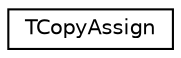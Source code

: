 digraph "Graphical Class Hierarchy"
{
  edge [fontname="Helvetica",fontsize="10",labelfontname="Helvetica",labelfontsize="10"];
  node [fontname="Helvetica",fontsize="10",shape=record];
  rankdir="LR";
  Node0 [label="TCopyAssign",height=0.2,width=0.4,color="black", fillcolor="white", style="filled",URL="$struct_t_copy_assign.html"];
}
